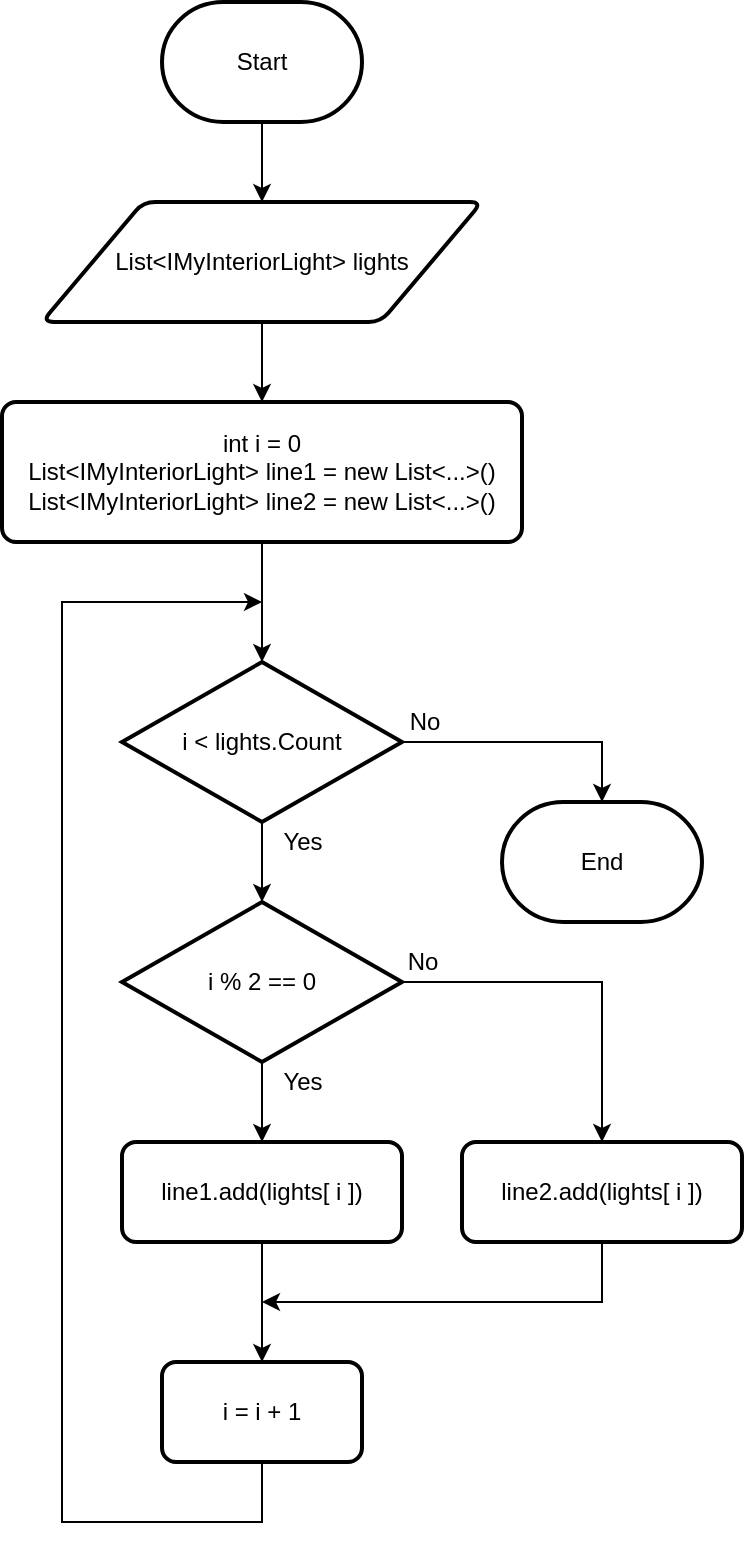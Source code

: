 <mxfile version="12.1.4" type="device" pages="1"><diagram id="aKOj_KjDdamx_cSEChgV" name="Page-1"><mxGraphModel dx="613" dy="544" grid="1" gridSize="10" guides="1" tooltips="1" connect="1" arrows="1" fold="1" page="0" pageScale="1" pageWidth="850" pageHeight="1100" math="0" shadow="0"><root><mxCell id="0"/><mxCell id="1" parent="0"/><mxCell id="gS3O4FzlH5u0qXeZ4gOm-8" style="edgeStyle=orthogonalEdgeStyle;rounded=0;orthogonalLoop=1;jettySize=auto;html=1;entryX=0.5;entryY=0;entryDx=0;entryDy=0;fontSize=12;" parent="1" source="KeKDzpX5XJV048HNbCK9-12" target="KeKDzpX5XJV048HNbCK9-13" edge="1"><mxGeometry relative="1" as="geometry"/></mxCell><mxCell id="KeKDzpX5XJV048HNbCK9-12" value="Start" style="strokeWidth=2;html=1;shape=mxgraph.flowchart.terminator;whiteSpace=wrap;fontSize=12;fillColor=none;" parent="1" vertex="1"><mxGeometry x="120" y="10" width="100" height="60" as="geometry"/></mxCell><mxCell id="gS3O4FzlH5u0qXeZ4gOm-9" style="edgeStyle=orthogonalEdgeStyle;rounded=0;orthogonalLoop=1;jettySize=auto;html=1;entryX=0.5;entryY=0;entryDx=0;entryDy=0;fontSize=12;" parent="1" source="KeKDzpX5XJV048HNbCK9-13" target="gS3O4FzlH5u0qXeZ4gOm-1" edge="1"><mxGeometry relative="1" as="geometry"/></mxCell><mxCell id="KeKDzpX5XJV048HNbCK9-13" value="List&amp;lt;IMyInteriorLight&amp;gt; lights" style="shape=parallelogram;html=1;strokeWidth=2;perimeter=parallelogramPerimeter;whiteSpace=wrap;rounded=1;arcSize=12;size=0.23;fontSize=12;fillColor=none;" parent="1" vertex="1"><mxGeometry x="60" y="110" width="220" height="60" as="geometry"/></mxCell><mxCell id="gS3O4FzlH5u0qXeZ4gOm-10" style="edgeStyle=orthogonalEdgeStyle;rounded=0;orthogonalLoop=1;jettySize=auto;html=1;entryX=0.5;entryY=0;entryDx=0;entryDy=0;entryPerimeter=0;fontSize=12;" parent="1" source="gS3O4FzlH5u0qXeZ4gOm-1" target="gS3O4FzlH5u0qXeZ4gOm-2" edge="1"><mxGeometry relative="1" as="geometry"/></mxCell><mxCell id="gS3O4FzlH5u0qXeZ4gOm-1" value="int i = 0&lt;br&gt;List&amp;lt;IMyInteriorLight&amp;gt; line1 = new List&amp;lt;...&amp;gt;()&lt;br&gt;List&amp;lt;IMyInteriorLight&amp;gt; line2 = new List&amp;lt;...&amp;gt;()&lt;span style=&quot;white-space: normal&quot;&gt;&lt;br&gt;&lt;/span&gt;" style="rounded=1;whiteSpace=wrap;html=1;absoluteArcSize=1;arcSize=14;strokeWidth=2;fillColor=none;" parent="1" vertex="1"><mxGeometry x="40" y="210" width="260" height="70" as="geometry"/></mxCell><mxCell id="gS3O4FzlH5u0qXeZ4gOm-14" value="Yes" style="edgeStyle=orthogonalEdgeStyle;rounded=0;orthogonalLoop=1;jettySize=auto;html=1;entryX=0.5;entryY=0;entryDx=0;entryDy=0;entryPerimeter=0;fontSize=12;" parent="1" source="gS3O4FzlH5u0qXeZ4gOm-2" target="gS3O4FzlH5u0qXeZ4gOm-7" edge="1"><mxGeometry x="0.006" y="23" relative="1" as="geometry"><mxPoint x="-3" y="-10" as="offset"/></mxGeometry></mxCell><mxCell id="gS3O4FzlH5u0qXeZ4gOm-16" style="edgeStyle=orthogonalEdgeStyle;rounded=0;orthogonalLoop=1;jettySize=auto;html=1;entryX=0.5;entryY=0;entryDx=0;entryDy=0;entryPerimeter=0;fontSize=12;" parent="1" source="gS3O4FzlH5u0qXeZ4gOm-2" target="gS3O4FzlH5u0qXeZ4gOm-15" edge="1"><mxGeometry relative="1" as="geometry"/></mxCell><mxCell id="gS3O4FzlH5u0qXeZ4gOm-22" value="No" style="text;html=1;resizable=0;points=[];align=center;verticalAlign=middle;labelBackgroundColor=none;fontSize=12;" parent="gS3O4FzlH5u0qXeZ4gOm-16" vertex="1" connectable="0"><mxGeometry x="-0.73" y="-2" relative="1" as="geometry"><mxPoint x="-7" y="-12" as="offset"/></mxGeometry></mxCell><mxCell id="gS3O4FzlH5u0qXeZ4gOm-2" value="i &amp;lt; lights.Count" style="strokeWidth=2;html=1;shape=mxgraph.flowchart.decision;whiteSpace=wrap;fillColor=none;" parent="1" vertex="1"><mxGeometry x="100" y="340" width="140" height="80" as="geometry"/></mxCell><mxCell id="gS3O4FzlH5u0qXeZ4gOm-12" value="Yes" style="edgeStyle=orthogonalEdgeStyle;rounded=0;orthogonalLoop=1;jettySize=auto;html=1;exitX=0.5;exitY=1;exitDx=0;exitDy=0;exitPerimeter=0;entryX=0.5;entryY=0;entryDx=0;entryDy=0;fontSize=12;" parent="1" source="gS3O4FzlH5u0qXeZ4gOm-7" target="gS3O4FzlH5u0qXeZ4gOm-11" edge="1"><mxGeometry x="-0.512" y="20" relative="1" as="geometry"><mxPoint as="offset"/></mxGeometry></mxCell><mxCell id="gS3O4FzlH5u0qXeZ4gOm-17" style="edgeStyle=orthogonalEdgeStyle;rounded=0;orthogonalLoop=1;jettySize=auto;html=1;entryX=0.5;entryY=0;entryDx=0;entryDy=0;fontSize=12;" parent="1" source="gS3O4FzlH5u0qXeZ4gOm-7" target="gS3O4FzlH5u0qXeZ4gOm-13" edge="1"><mxGeometry relative="1" as="geometry"/></mxCell><mxCell id="gS3O4FzlH5u0qXeZ4gOm-23" value="No" style="text;html=1;resizable=0;points=[];align=center;verticalAlign=middle;labelBackgroundColor=none;fontSize=12;" parent="gS3O4FzlH5u0qXeZ4gOm-17" vertex="1" connectable="0"><mxGeometry x="-0.798" y="1" relative="1" as="geometry"><mxPoint x="-8" y="-9" as="offset"/></mxGeometry></mxCell><mxCell id="gS3O4FzlH5u0qXeZ4gOm-7" value="i % 2 == 0" style="strokeWidth=2;html=1;shape=mxgraph.flowchart.decision;whiteSpace=wrap;fillColor=none;" parent="1" vertex="1"><mxGeometry x="100" y="460" width="140" height="80" as="geometry"/></mxCell><mxCell id="gS3O4FzlH5u0qXeZ4gOm-19" style="edgeStyle=orthogonalEdgeStyle;rounded=0;orthogonalLoop=1;jettySize=auto;html=1;entryX=0.5;entryY=0;entryDx=0;entryDy=0;fontSize=12;" parent="1" source="gS3O4FzlH5u0qXeZ4gOm-11" target="gS3O4FzlH5u0qXeZ4gOm-18" edge="1"><mxGeometry relative="1" as="geometry"/></mxCell><mxCell id="gS3O4FzlH5u0qXeZ4gOm-11" value="&lt;span style=&quot;white-space: normal&quot;&gt;line1.add(lights[ i ])&lt;/span&gt;&lt;span style=&quot;white-space: normal&quot;&gt;&lt;br&gt;&lt;/span&gt;" style="rounded=1;whiteSpace=wrap;html=1;absoluteArcSize=1;arcSize=14;strokeWidth=2;fillColor=none;" parent="1" vertex="1"><mxGeometry x="100" y="580" width="140" height="50" as="geometry"/></mxCell><mxCell id="gS3O4FzlH5u0qXeZ4gOm-20" style="edgeStyle=orthogonalEdgeStyle;rounded=0;orthogonalLoop=1;jettySize=auto;html=1;fontSize=12;" parent="1" source="gS3O4FzlH5u0qXeZ4gOm-13" edge="1"><mxGeometry relative="1" as="geometry"><mxPoint x="170" y="660" as="targetPoint"/><Array as="points"><mxPoint x="340" y="660"/><mxPoint x="170" y="660"/></Array></mxGeometry></mxCell><mxCell id="gS3O4FzlH5u0qXeZ4gOm-13" value="&lt;span style=&quot;white-space: normal&quot;&gt;line2.add(lights[ i ])&lt;/span&gt;&lt;span style=&quot;white-space: normal&quot;&gt;&lt;br&gt;&lt;/span&gt;" style="rounded=1;whiteSpace=wrap;html=1;absoluteArcSize=1;arcSize=14;strokeWidth=2;fillColor=none;" parent="1" vertex="1"><mxGeometry x="270" y="580" width="140" height="50" as="geometry"/></mxCell><mxCell id="gS3O4FzlH5u0qXeZ4gOm-15" value="End" style="strokeWidth=2;html=1;shape=mxgraph.flowchart.terminator;whiteSpace=wrap;fontSize=12;fillColor=none;" parent="1" vertex="1"><mxGeometry x="290" y="410" width="100" height="60" as="geometry"/></mxCell><mxCell id="gS3O4FzlH5u0qXeZ4gOm-21" style="edgeStyle=orthogonalEdgeStyle;rounded=0;orthogonalLoop=1;jettySize=auto;html=1;fontSize=12;exitX=0.5;exitY=1;exitDx=0;exitDy=0;" parent="1" source="gS3O4FzlH5u0qXeZ4gOm-18" edge="1"><mxGeometry relative="1" as="geometry"><mxPoint x="170" y="310" as="targetPoint"/><mxPoint x="230" y="780" as="sourcePoint"/><Array as="points"><mxPoint x="170" y="770"/><mxPoint x="70" y="770"/><mxPoint x="70" y="310"/></Array></mxGeometry></mxCell><mxCell id="gS3O4FzlH5u0qXeZ4gOm-18" value="&lt;span style=&quot;white-space: normal&quot;&gt;i = i + 1&lt;/span&gt;&lt;span style=&quot;white-space: normal&quot;&gt;&lt;br&gt;&lt;/span&gt;" style="rounded=1;whiteSpace=wrap;html=1;absoluteArcSize=1;arcSize=14;strokeWidth=2;fillColor=none;" parent="1" vertex="1"><mxGeometry x="120" y="690" width="100" height="50" as="geometry"/></mxCell></root></mxGraphModel></diagram></mxfile>